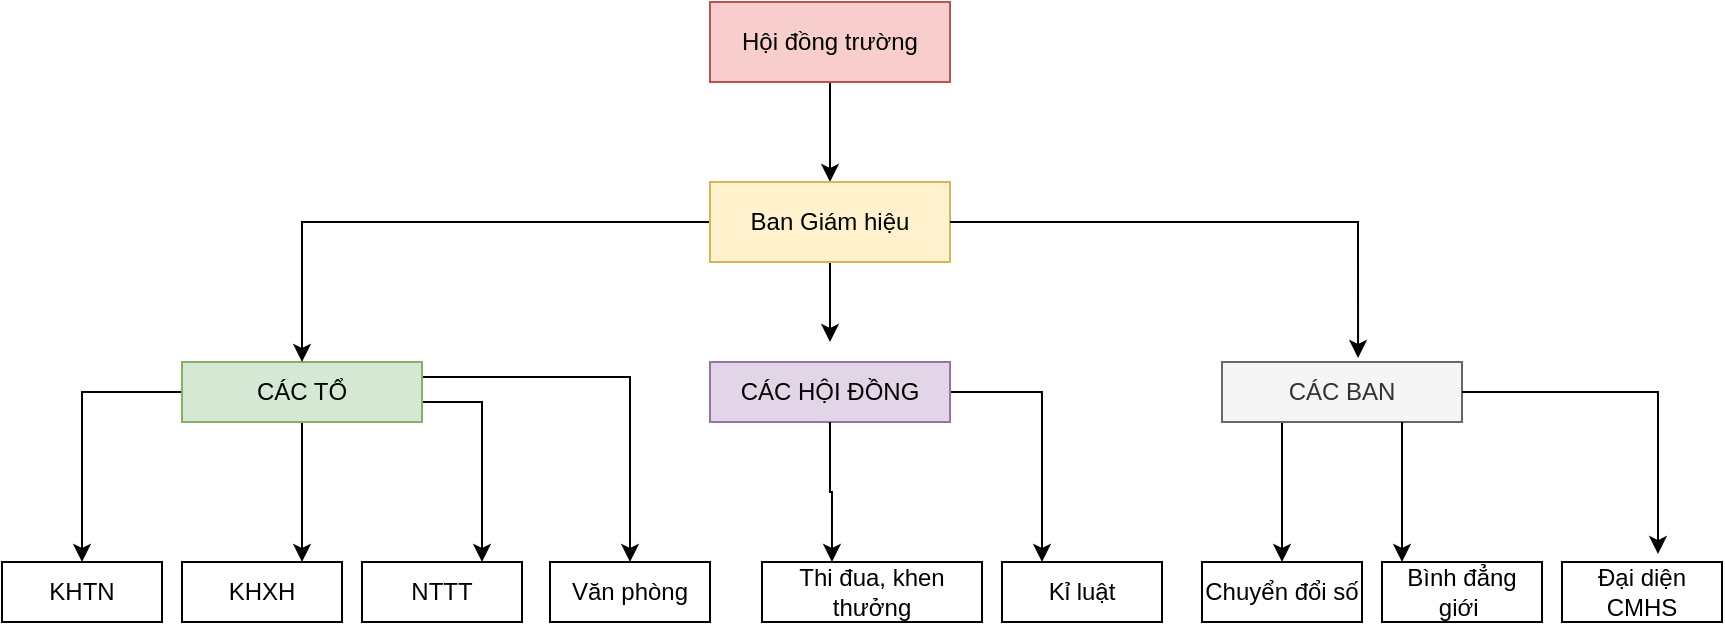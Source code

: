 <mxfile version="24.7.12">
  <diagram name="Page-1" id="a5oUDinlxtzg2lyxMqoc">
    <mxGraphModel dx="1434" dy="827" grid="1" gridSize="10" guides="1" tooltips="1" connect="1" arrows="1" fold="1" page="1" pageScale="1" pageWidth="827" pageHeight="1169" math="0" shadow="0">
      <root>
        <mxCell id="0" />
        <mxCell id="1" parent="0" />
        <mxCell id="Cfhr9sOupIrR1O6kekob-1" value="KHTN" style="rounded=0;whiteSpace=wrap;html=1;" vertex="1" parent="1">
          <mxGeometry y="430" width="80" height="30" as="geometry" />
        </mxCell>
        <mxCell id="Cfhr9sOupIrR1O6kekob-21" style="edgeStyle=orthogonalEdgeStyle;rounded=0;orthogonalLoop=1;jettySize=auto;html=1;entryX=0.5;entryY=0;entryDx=0;entryDy=0;" edge="1" parent="1" source="Cfhr9sOupIrR1O6kekob-4" target="Cfhr9sOupIrR1O6kekob-1">
          <mxGeometry relative="1" as="geometry" />
        </mxCell>
        <mxCell id="Cfhr9sOupIrR1O6kekob-22" style="edgeStyle=orthogonalEdgeStyle;rounded=0;orthogonalLoop=1;jettySize=auto;html=1;exitX=1;exitY=0.5;exitDx=0;exitDy=0;entryX=0.75;entryY=0;entryDx=0;entryDy=0;" edge="1" parent="1" source="Cfhr9sOupIrR1O6kekob-4" target="Cfhr9sOupIrR1O6kekob-10">
          <mxGeometry relative="1" as="geometry">
            <Array as="points">
              <mxPoint x="210" y="350" />
              <mxPoint x="240" y="350" />
            </Array>
          </mxGeometry>
        </mxCell>
        <mxCell id="Cfhr9sOupIrR1O6kekob-23" style="edgeStyle=orthogonalEdgeStyle;rounded=0;orthogonalLoop=1;jettySize=auto;html=1;exitX=0.5;exitY=1;exitDx=0;exitDy=0;entryX=0.75;entryY=0;entryDx=0;entryDy=0;" edge="1" parent="1" source="Cfhr9sOupIrR1O6kekob-4" target="Cfhr9sOupIrR1O6kekob-9">
          <mxGeometry relative="1" as="geometry" />
        </mxCell>
        <mxCell id="Cfhr9sOupIrR1O6kekob-31" style="edgeStyle=orthogonalEdgeStyle;rounded=0;orthogonalLoop=1;jettySize=auto;html=1;exitX=1;exitY=0.25;exitDx=0;exitDy=0;entryX=0.5;entryY=0;entryDx=0;entryDy=0;" edge="1" parent="1" source="Cfhr9sOupIrR1O6kekob-4" target="Cfhr9sOupIrR1O6kekob-11">
          <mxGeometry relative="1" as="geometry" />
        </mxCell>
        <mxCell id="Cfhr9sOupIrR1O6kekob-4" value="CÁC TỔ" style="rounded=0;whiteSpace=wrap;html=1;fillColor=#d5e8d4;strokeColor=#82b366;" vertex="1" parent="1">
          <mxGeometry x="90" y="330" width="120" height="30" as="geometry" />
        </mxCell>
        <mxCell id="Cfhr9sOupIrR1O6kekob-20" style="edgeStyle=orthogonalEdgeStyle;rounded=0;orthogonalLoop=1;jettySize=auto;html=1;exitX=0.5;exitY=1;exitDx=0;exitDy=0;entryX=0.5;entryY=0;entryDx=0;entryDy=0;" edge="1" parent="1" source="Cfhr9sOupIrR1O6kekob-5" target="Cfhr9sOupIrR1O6kekob-6">
          <mxGeometry relative="1" as="geometry" />
        </mxCell>
        <mxCell id="Cfhr9sOupIrR1O6kekob-5" value="Hội đồng trường" style="rounded=0;whiteSpace=wrap;html=1;fillColor=#f8cecc;strokeColor=#b85450;" vertex="1" parent="1">
          <mxGeometry x="354" y="150" width="120" height="40" as="geometry" />
        </mxCell>
        <mxCell id="Cfhr9sOupIrR1O6kekob-17" style="edgeStyle=orthogonalEdgeStyle;rounded=0;orthogonalLoop=1;jettySize=auto;html=1;entryX=0.5;entryY=0;entryDx=0;entryDy=0;" edge="1" parent="1" source="Cfhr9sOupIrR1O6kekob-6" target="Cfhr9sOupIrR1O6kekob-4">
          <mxGeometry relative="1" as="geometry" />
        </mxCell>
        <mxCell id="Cfhr9sOupIrR1O6kekob-19" style="edgeStyle=orthogonalEdgeStyle;rounded=0;orthogonalLoop=1;jettySize=auto;html=1;exitX=0.5;exitY=1;exitDx=0;exitDy=0;" edge="1" parent="1" source="Cfhr9sOupIrR1O6kekob-6">
          <mxGeometry relative="1" as="geometry">
            <mxPoint x="414" y="320" as="targetPoint" />
          </mxGeometry>
        </mxCell>
        <mxCell id="Cfhr9sOupIrR1O6kekob-6" value="Ban Giám hiệu" style="rounded=0;whiteSpace=wrap;html=1;fillColor=#fff2cc;strokeColor=#d6b656;" vertex="1" parent="1">
          <mxGeometry x="354" y="240" width="120" height="40" as="geometry" />
        </mxCell>
        <mxCell id="Cfhr9sOupIrR1O6kekob-26" style="edgeStyle=orthogonalEdgeStyle;rounded=0;orthogonalLoop=1;jettySize=auto;html=1;entryX=0.25;entryY=0;entryDx=0;entryDy=0;" edge="1" parent="1" source="Cfhr9sOupIrR1O6kekob-8" target="Cfhr9sOupIrR1O6kekob-13">
          <mxGeometry relative="1" as="geometry" />
        </mxCell>
        <mxCell id="Cfhr9sOupIrR1O6kekob-8" value="CÁC HỘI ĐỒNG" style="rounded=0;whiteSpace=wrap;html=1;fillColor=#e1d5e7;strokeColor=#9673a6;" vertex="1" parent="1">
          <mxGeometry x="354" y="330" width="120" height="30" as="geometry" />
        </mxCell>
        <mxCell id="Cfhr9sOupIrR1O6kekob-9" value="KHXH" style="rounded=0;whiteSpace=wrap;html=1;" vertex="1" parent="1">
          <mxGeometry x="90" y="430" width="80" height="30" as="geometry" />
        </mxCell>
        <mxCell id="Cfhr9sOupIrR1O6kekob-10" value="NTTT" style="rounded=0;whiteSpace=wrap;html=1;" vertex="1" parent="1">
          <mxGeometry x="180" y="430" width="80" height="30" as="geometry" />
        </mxCell>
        <mxCell id="Cfhr9sOupIrR1O6kekob-11" value="Văn phòng" style="rounded=0;whiteSpace=wrap;html=1;" vertex="1" parent="1">
          <mxGeometry x="274" y="430" width="80" height="30" as="geometry" />
        </mxCell>
        <mxCell id="Cfhr9sOupIrR1O6kekob-12" value="Thi đua, khen thưởng" style="rounded=0;whiteSpace=wrap;html=1;" vertex="1" parent="1">
          <mxGeometry x="380" y="430" width="110" height="30" as="geometry" />
        </mxCell>
        <mxCell id="Cfhr9sOupIrR1O6kekob-13" value="Kỉ luật" style="rounded=0;whiteSpace=wrap;html=1;" vertex="1" parent="1">
          <mxGeometry x="500" y="430" width="80" height="30" as="geometry" />
        </mxCell>
        <mxCell id="Cfhr9sOupIrR1O6kekob-27" style="edgeStyle=orthogonalEdgeStyle;rounded=0;orthogonalLoop=1;jettySize=auto;html=1;exitX=0.25;exitY=1;exitDx=0;exitDy=0;entryX=0.5;entryY=0;entryDx=0;entryDy=0;" edge="1" parent="1" source="Cfhr9sOupIrR1O6kekob-14" target="Cfhr9sOupIrR1O6kekob-15">
          <mxGeometry relative="1" as="geometry" />
        </mxCell>
        <mxCell id="Cfhr9sOupIrR1O6kekob-14" value="CÁC BAN" style="rounded=0;whiteSpace=wrap;html=1;fillColor=#f5f5f5;fontColor=#333333;strokeColor=#666666;" vertex="1" parent="1">
          <mxGeometry x="610" y="330" width="120" height="30" as="geometry" />
        </mxCell>
        <mxCell id="Cfhr9sOupIrR1O6kekob-15" value="Chuyển đổi số" style="rounded=0;whiteSpace=wrap;html=1;" vertex="1" parent="1">
          <mxGeometry x="600" y="430" width="80" height="30" as="geometry" />
        </mxCell>
        <mxCell id="Cfhr9sOupIrR1O6kekob-16" value="Bình đẳng giới&amp;nbsp;" style="rounded=0;whiteSpace=wrap;html=1;" vertex="1" parent="1">
          <mxGeometry x="690" y="430" width="80" height="30" as="geometry" />
        </mxCell>
        <mxCell id="Cfhr9sOupIrR1O6kekob-18" style="edgeStyle=orthogonalEdgeStyle;rounded=0;orthogonalLoop=1;jettySize=auto;html=1;exitX=1;exitY=0.5;exitDx=0;exitDy=0;entryX=0.567;entryY=-0.067;entryDx=0;entryDy=0;entryPerimeter=0;" edge="1" parent="1" source="Cfhr9sOupIrR1O6kekob-6" target="Cfhr9sOupIrR1O6kekob-14">
          <mxGeometry relative="1" as="geometry" />
        </mxCell>
        <mxCell id="Cfhr9sOupIrR1O6kekob-25" style="edgeStyle=orthogonalEdgeStyle;rounded=0;orthogonalLoop=1;jettySize=auto;html=1;exitX=0.5;exitY=1;exitDx=0;exitDy=0;entryX=0.318;entryY=0;entryDx=0;entryDy=0;entryPerimeter=0;" edge="1" parent="1" source="Cfhr9sOupIrR1O6kekob-8" target="Cfhr9sOupIrR1O6kekob-12">
          <mxGeometry relative="1" as="geometry" />
        </mxCell>
        <mxCell id="Cfhr9sOupIrR1O6kekob-28" style="edgeStyle=orthogonalEdgeStyle;rounded=0;orthogonalLoop=1;jettySize=auto;html=1;exitX=0.75;exitY=1;exitDx=0;exitDy=0;" edge="1" parent="1" source="Cfhr9sOupIrR1O6kekob-14">
          <mxGeometry relative="1" as="geometry">
            <mxPoint x="700" y="430" as="targetPoint" />
            <Array as="points">
              <mxPoint x="700" y="390" />
              <mxPoint x="700" y="390" />
            </Array>
          </mxGeometry>
        </mxCell>
        <mxCell id="Cfhr9sOupIrR1O6kekob-29" value="Đại diện CMHS" style="rounded=0;whiteSpace=wrap;html=1;" vertex="1" parent="1">
          <mxGeometry x="780" y="430" width="80" height="30" as="geometry" />
        </mxCell>
        <mxCell id="Cfhr9sOupIrR1O6kekob-30" style="edgeStyle=orthogonalEdgeStyle;rounded=0;orthogonalLoop=1;jettySize=auto;html=1;exitX=1;exitY=0.5;exitDx=0;exitDy=0;entryX=0.6;entryY=-0.133;entryDx=0;entryDy=0;entryPerimeter=0;" edge="1" parent="1" source="Cfhr9sOupIrR1O6kekob-14" target="Cfhr9sOupIrR1O6kekob-29">
          <mxGeometry relative="1" as="geometry" />
        </mxCell>
      </root>
    </mxGraphModel>
  </diagram>
</mxfile>
